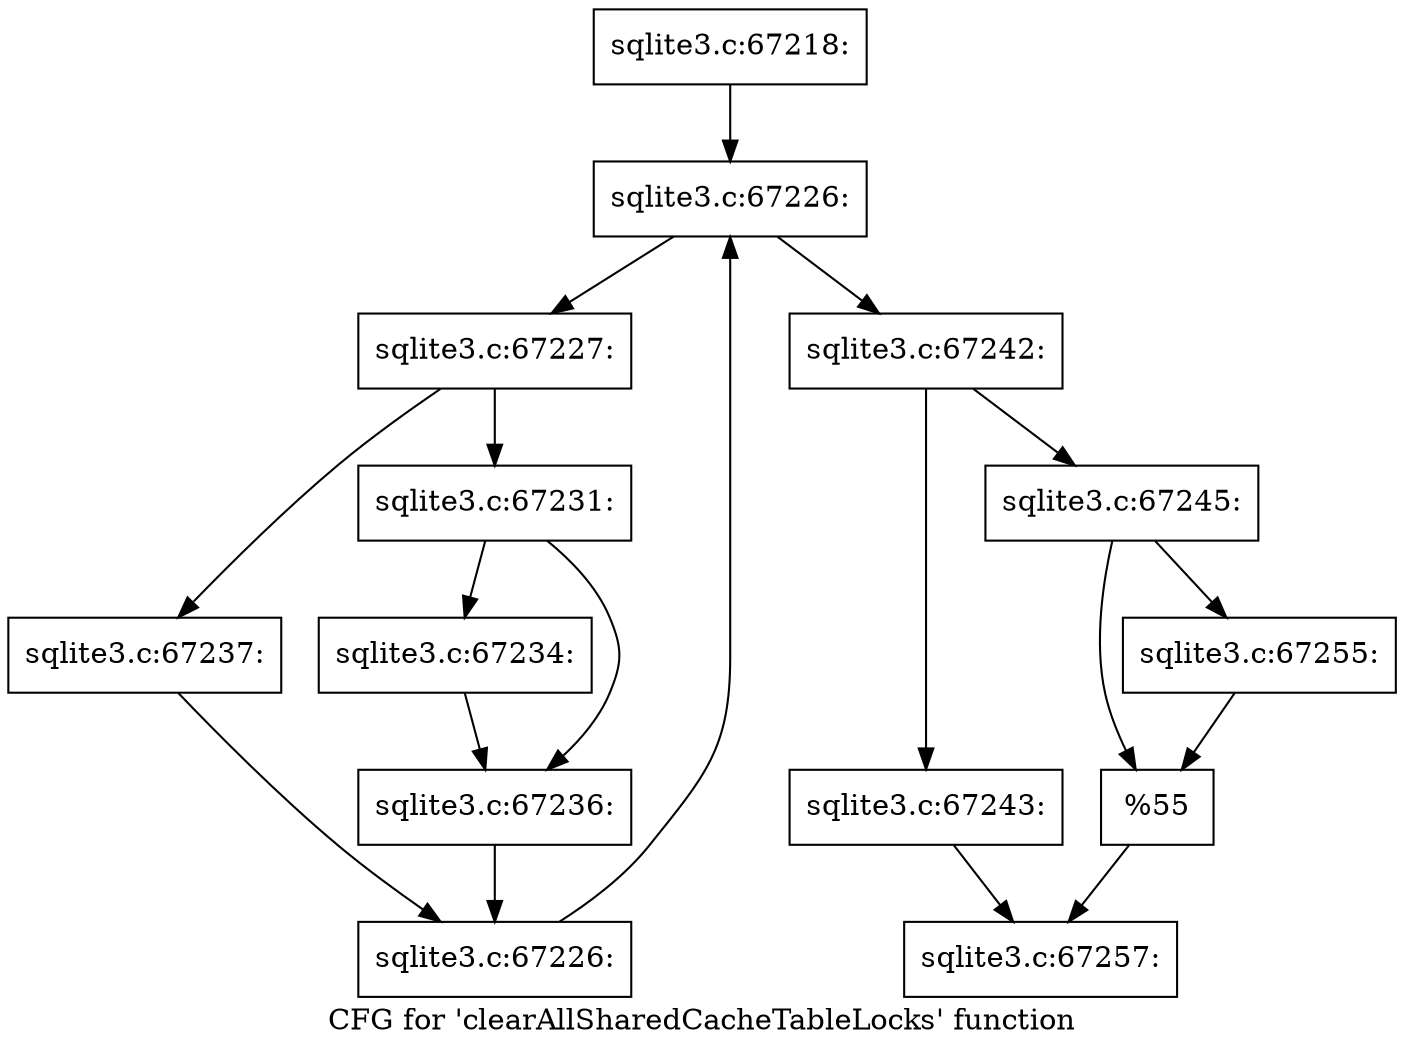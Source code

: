 digraph "CFG for 'clearAllSharedCacheTableLocks' function" {
	label="CFG for 'clearAllSharedCacheTableLocks' function";

	Node0x55c0f788bc40 [shape=record,label="{sqlite3.c:67218:}"];
	Node0x55c0f788bc40 -> Node0x55c0f788f5a0;
	Node0x55c0f788f5a0 [shape=record,label="{sqlite3.c:67226:}"];
	Node0x55c0f788f5a0 -> Node0x55c0f788f920;
	Node0x55c0f788f5a0 -> Node0x55c0f788f700;
	Node0x55c0f788f920 [shape=record,label="{sqlite3.c:67227:}"];
	Node0x55c0f788f920 -> Node0x55c0f7890050;
	Node0x55c0f788f920 -> Node0x55c0f78900f0;
	Node0x55c0f7890050 [shape=record,label="{sqlite3.c:67231:}"];
	Node0x55c0f7890050 -> Node0x55c0f7890a20;
	Node0x55c0f7890050 -> Node0x55c0f7890a70;
	Node0x55c0f7890a20 [shape=record,label="{sqlite3.c:67234:}"];
	Node0x55c0f7890a20 -> Node0x55c0f7890a70;
	Node0x55c0f7890a70 [shape=record,label="{sqlite3.c:67236:}"];
	Node0x55c0f7890a70 -> Node0x55c0f78900a0;
	Node0x55c0f78900f0 [shape=record,label="{sqlite3.c:67237:}"];
	Node0x55c0f78900f0 -> Node0x55c0f78900a0;
	Node0x55c0f78900a0 [shape=record,label="{sqlite3.c:67226:}"];
	Node0x55c0f78900a0 -> Node0x55c0f788f5a0;
	Node0x55c0f788f700 [shape=record,label="{sqlite3.c:67242:}"];
	Node0x55c0f788f700 -> Node0x55c0f7891950;
	Node0x55c0f788f700 -> Node0x55c0f78919f0;
	Node0x55c0f7891950 [shape=record,label="{sqlite3.c:67243:}"];
	Node0x55c0f7891950 -> Node0x55c0f78919a0;
	Node0x55c0f78919f0 [shape=record,label="{sqlite3.c:67245:}"];
	Node0x55c0f78919f0 -> Node0x55c0f7892760;
	Node0x55c0f78919f0 -> Node0x55c0f78927b0;
	Node0x55c0f7892760 [shape=record,label="{sqlite3.c:67255:}"];
	Node0x55c0f7892760 -> Node0x55c0f78927b0;
	Node0x55c0f78927b0 [shape=record,label="{%55}"];
	Node0x55c0f78927b0 -> Node0x55c0f78919a0;
	Node0x55c0f78919a0 [shape=record,label="{sqlite3.c:67257:}"];
}
